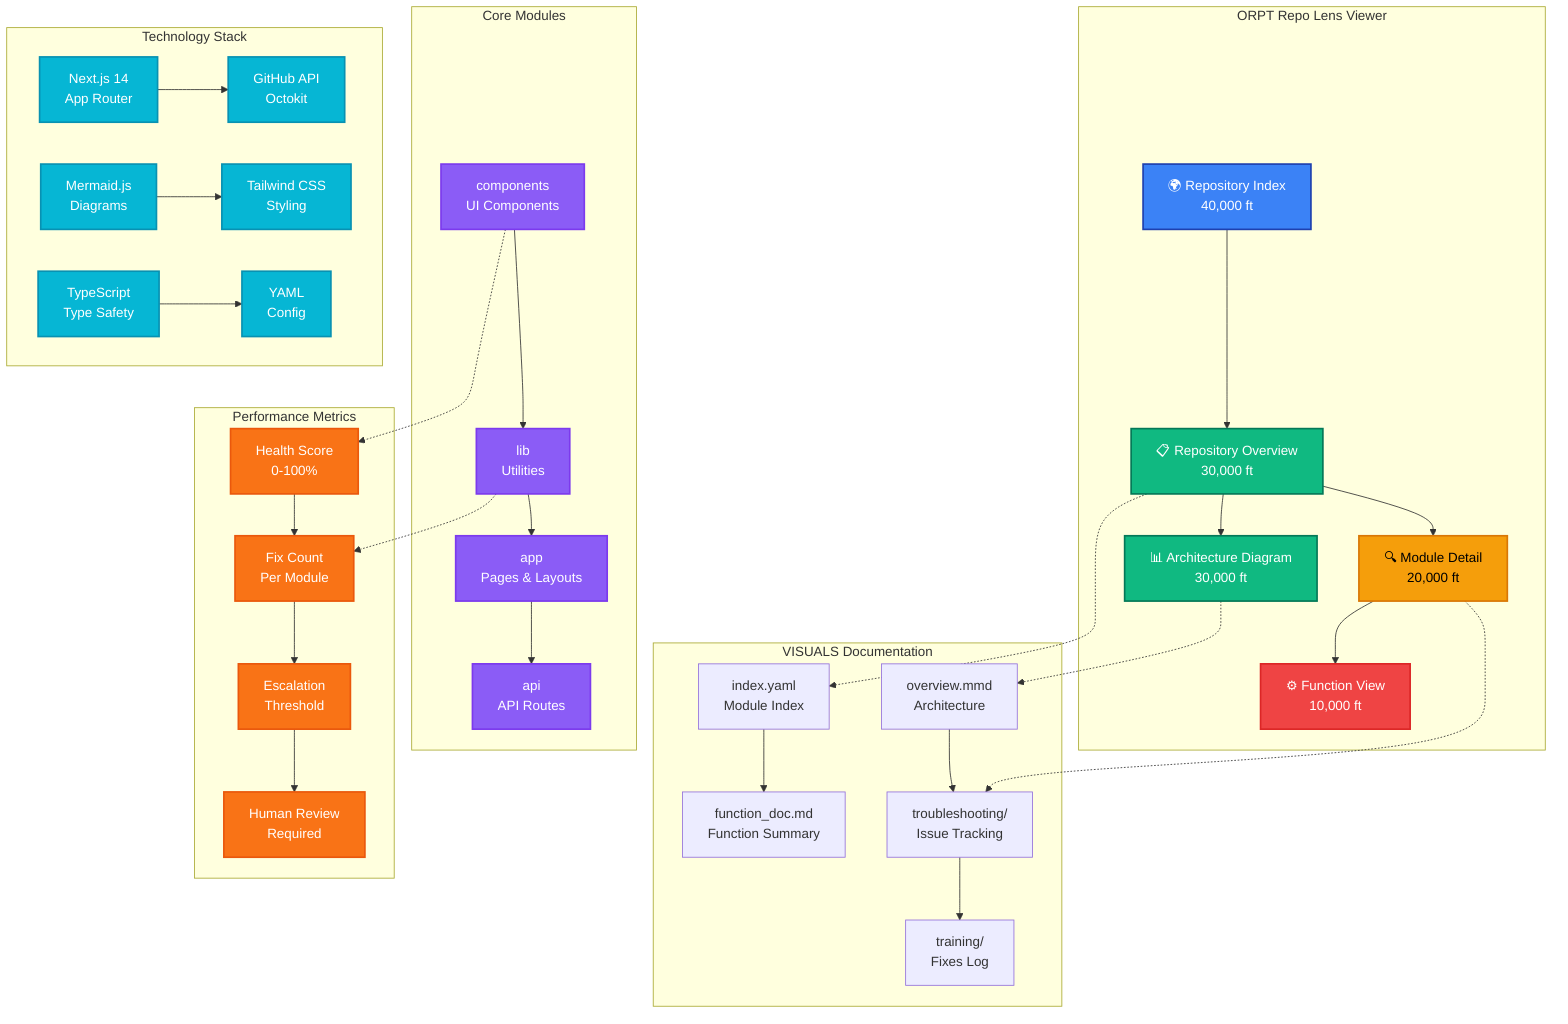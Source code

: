 graph TB
    %% Main Application Structure
    subgraph "ORPT Repo Lens Viewer"
        A[🌍 Repository Index<br/>40,000 ft] --> B[📋 Repository Overview<br/>30,000 ft]
        B --> C[📊 Architecture Diagram<br/>30,000 ft]
        B --> D[🔍 Module Detail<br/>20,000 ft]
        D --> E[⚙️ Function View<br/>10,000 ft]
    end

    %% Core Modules
    subgraph "Core Modules"
        F[components<br/>UI Components] --> G[lib<br/>Utilities]
        G --> H[app<br/>Pages & Layouts]
        H --> I[api<br/>API Routes]
    end

    %% Documentation Structure
    subgraph "VISUALS Documentation"
        J[index.yaml<br/>Module Index] --> K[function_doc.md<br/>Function Summary]
        L[overview.mmd<br/>Architecture] --> M[troubleshooting/<br/>Issue Tracking]
        M --> N[training/<br/>Fixes Log]
    end

    %% Technology Stack
    subgraph "Technology Stack"
        O[Next.js 14<br/>App Router] --> P[GitHub API<br/>Octokit]
        Q[Mermaid.js<br/>Diagrams] --> R[Tailwind CSS<br/>Styling]
        S[TypeScript<br/>Type Safety] --> T[YAML<br/>Config]
    end

    %% Performance Tracking
    subgraph "Performance Metrics"
        U[Health Score<br/>0-100%] --> V[Fix Count<br/>Per Module]
        V --> W[Escalation<br/>Threshold]
        W --> X[Human Review<br/>Required]
    end

    %% Connections
    B -.-> J
    C -.-> L
    D -.-> M
    F -.-> U
    G -.-> V

    %% Styling
    classDef altitude40 fill:#3B82F6,stroke:#1E40AF,stroke-width:2px,color:#fff
    classDef altitude30 fill:#10B981,stroke:#047857,stroke-width:2px,color:#fff
    classDef altitude20 fill:#F59E0B,stroke:#D97706,stroke-width:2px,color:#000
    classDef altitude10 fill:#EF4444,stroke:#DC2626,stroke-width:2px,color:#fff
    classDef module fill:#8B5CF6,stroke:#7C3AED,stroke-width:2px,color:#fff
    classDef tech fill:#06B6D4,stroke:#0891B2,stroke-width:2px,color:#fff
    classDef perf fill:#F97316,stroke:#EA580C,stroke-width:2px,color:#fff

    class A altitude40
    class B,C altitude30
    class D altitude20
    class E altitude10
    class F,G,H,I module
    class O,P,Q,R,S,T tech
    class U,V,W,X perf